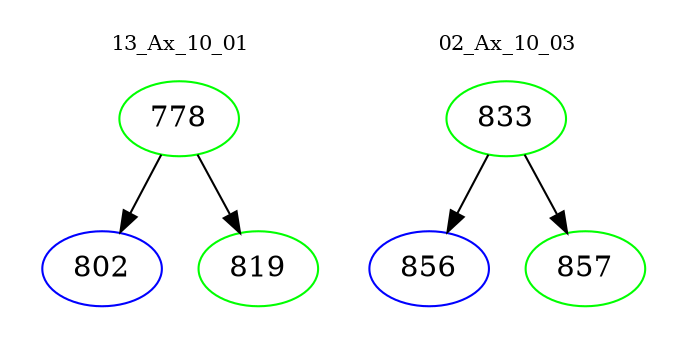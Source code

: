 digraph{
subgraph cluster_0 {
color = white
label = "13_Ax_10_01";
fontsize=10;
T0_778 [label="778", color="green"]
T0_778 -> T0_802 [color="black"]
T0_802 [label="802", color="blue"]
T0_778 -> T0_819 [color="black"]
T0_819 [label="819", color="green"]
}
subgraph cluster_1 {
color = white
label = "02_Ax_10_03";
fontsize=10;
T1_833 [label="833", color="green"]
T1_833 -> T1_856 [color="black"]
T1_856 [label="856", color="blue"]
T1_833 -> T1_857 [color="black"]
T1_857 [label="857", color="green"]
}
}

